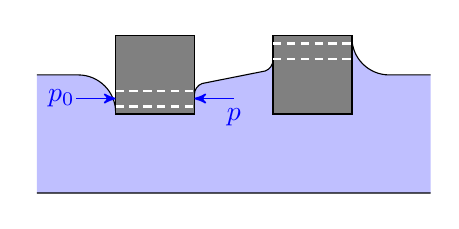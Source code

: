 \usetikzlibrary{%
    decorations.pathreplacing,%
    decorations.pathmorphing,arrows
}
\begin{tikzpicture}
\clip (0,-0.1) rectangle(5,2.1);

\fill[blue!25,draw=black] (-0.1,1.5)--(0.525,1.5) arc(90:0:0.475)-- (2,1.25) arc(180:110:0.15) --(2.9,1.55) arc(-70:0:0.15)--(4,1.975) arc(-180:-90:0.475)  --(5.1,1.5)--(5.1,0)--(-0.1,0)--cycle;

\draw[semithick,fill=gray] (1,1) rectangle (2,2) (3,1) rectangle(4,2);
\draw[white,densely dashed,thick] (1,1.1)--(2,1.1) (3,1.7)--(4,1.7) (1,1.3)--(2,1.3) (3,1.9)--(4,1.9);

\draw[->,semithick, >=stealth',blue] (0.5,1.2)node[left=-3pt]{$p_0$}--(1,1.2);
\draw[<-,semithick, >=stealth',blue](2,1.2)-- (2.5,1.2) node[below]{$p$};
\end{tikzpicture}